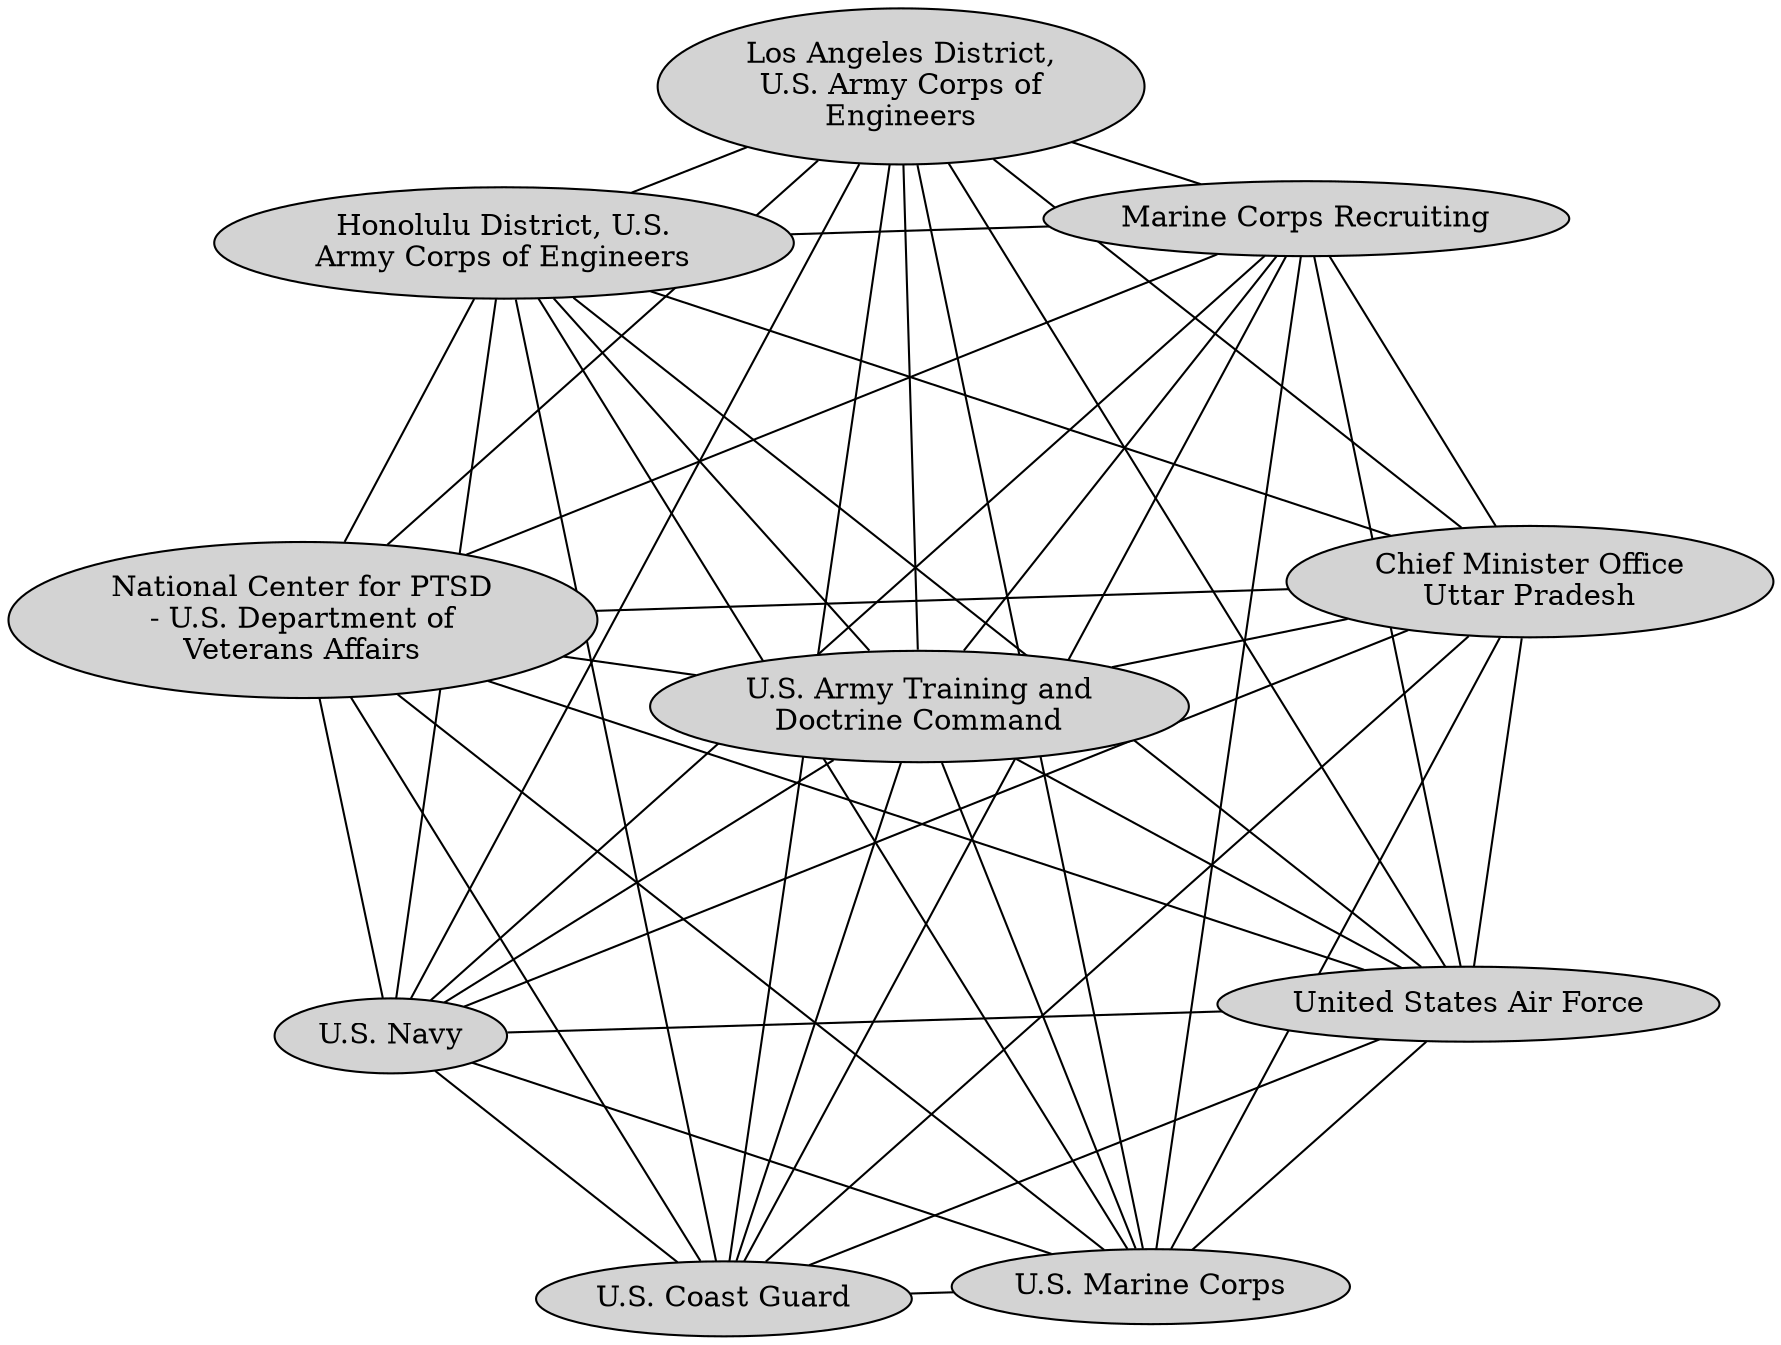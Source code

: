graph G {
outputorder="edgesfirst"; layout=sfdp; overlap=prism; overlap_scaling=-5; labelloc="t"; fontsize=30
node[colorscheme=set19,style=filled]
"104"[label= "Marine Corps Recruiting"]
"5873"[label= "U.S. Navy"]
"2612"[label= "United States Air Force"]
"5596"[label= "U.S. Coast Guard"]
"4855"[label= "U.S. Marine Corps"]
"2625"[label= "Chief Minister Office\nUttar Pradesh"]
"5784"[label= "Los Angeles District,\nU.S. Army Corps of\nEngineers"]
"886"[label= "Honolulu District, U.S.\nArmy Corps of Engineers"]
"2862"[label= "National Center for PTSD\n- U.S. Department of\nVeterans Affairs"]
"6764"[label= "U.S. Army Training and\nDoctrine Command"]
"104" -- "5873"
"104" -- "2612"
"104" -- "5596"
"104" -- "4855"
"104" -- "2625"
"104" -- "5784"
"104" -- "886"
"5873" -- "886"
"104" -- "2862"
"104" -- "6764"
"5873" -- "6764"
"2612" -- "5873"
"5596" -- "5873"
"4855" -- "5873"
"2625" -- "5873"
"5784" -- "5873"
"2862" -- "5873"
"2612" -- "5596"
"4855" -- "5596"
"2625" -- "5596"
"2862" -- "5596"
"2612" -- "4855"
"2625" -- "4855"
"2862" -- "4855"
"2612" -- "2625"
"2612" -- "5784"
"5596" -- "5784"
"4855" -- "5784"
"2625" -- "5784"
"2862" -- "5784"
"2612" -- "886"
"5596" -- "886"
"4855" -- "886"
"2625" -- "886"
"5784" -- "886"
"2862" -- "886"
"6764" -- "886"
"2612" -- "2862"
"2625" -- "2862"
"2612" -- "6764"
"5596" -- "6764"
"4855" -- "6764"
"2625" -- "6764"
"5784" -- "6764"
"2862" -- "6764"
}

